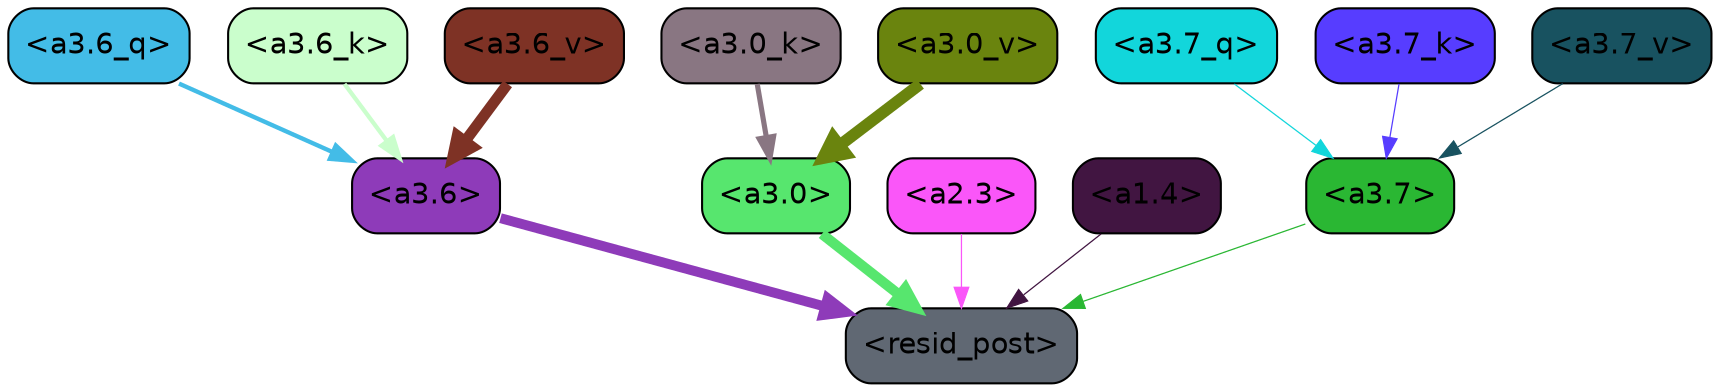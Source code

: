 strict digraph "" {
	graph [bgcolor=transparent,
		layout=dot,
		overlap=false,
		splines=true
	];
	"<a3.7>"	[color=black,
		fillcolor="#2ab733",
		fontname=Helvetica,
		shape=box,
		style="filled, rounded"];
	"<resid_post>"	[color=black,
		fillcolor="#606873",
		fontname=Helvetica,
		shape=box,
		style="filled, rounded"];
	"<a3.7>" -> "<resid_post>"	[color="#2ab733",
		penwidth=0.6];
	"<a3.6>"	[color=black,
		fillcolor="#8e3bb9",
		fontname=Helvetica,
		shape=box,
		style="filled, rounded"];
	"<a3.6>" -> "<resid_post>"	[color="#8e3bb9",
		penwidth=4.753257989883423];
	"<a3.0>"	[color=black,
		fillcolor="#57e66e",
		fontname=Helvetica,
		shape=box,
		style="filled, rounded"];
	"<a3.0>" -> "<resid_post>"	[color="#57e66e",
		penwidth=4.90053927898407];
	"<a2.3>"	[color=black,
		fillcolor="#fa56f9",
		fontname=Helvetica,
		shape=box,
		style="filled, rounded"];
	"<a2.3>" -> "<resid_post>"	[color="#fa56f9",
		penwidth=0.6];
	"<a1.4>"	[color=black,
		fillcolor="#411541",
		fontname=Helvetica,
		shape=box,
		style="filled, rounded"];
	"<a1.4>" -> "<resid_post>"	[color="#411541",
		penwidth=0.6];
	"<a3.7_q>"	[color=black,
		fillcolor="#12d6db",
		fontname=Helvetica,
		shape=box,
		style="filled, rounded"];
	"<a3.7_q>" -> "<a3.7>"	[color="#12d6db",
		penwidth=0.6];
	"<a3.6_q>"	[color=black,
		fillcolor="#43bce7",
		fontname=Helvetica,
		shape=box,
		style="filled, rounded"];
	"<a3.6_q>" -> "<a3.6>"	[color="#43bce7",
		penwidth=2.091020345687866];
	"<a3.7_k>"	[color=black,
		fillcolor="#573dff",
		fontname=Helvetica,
		shape=box,
		style="filled, rounded"];
	"<a3.7_k>" -> "<a3.7>"	[color="#573dff",
		penwidth=0.6];
	"<a3.6_k>"	[color=black,
		fillcolor="#cafecc",
		fontname=Helvetica,
		shape=box,
		style="filled, rounded"];
	"<a3.6_k>" -> "<a3.6>"	[color="#cafecc",
		penwidth=2.048597991466522];
	"<a3.0_k>"	[color=black,
		fillcolor="#897682",
		fontname=Helvetica,
		shape=box,
		style="filled, rounded"];
	"<a3.0_k>" -> "<a3.0>"	[color="#897682",
		penwidth=2.476402521133423];
	"<a3.7_v>"	[color=black,
		fillcolor="#185260",
		fontname=Helvetica,
		shape=box,
		style="filled, rounded"];
	"<a3.7_v>" -> "<a3.7>"	[color="#185260",
		penwidth=0.6];
	"<a3.6_v>"	[color=black,
		fillcolor="#7e3225",
		fontname=Helvetica,
		shape=box,
		style="filled, rounded"];
	"<a3.6_v>" -> "<a3.6>"	[color="#7e3225",
		penwidth=5.2550448179244995];
	"<a3.0_v>"	[color=black,
		fillcolor="#6a840e",
		fontname=Helvetica,
		shape=box,
		style="filled, rounded"];
	"<a3.0_v>" -> "<a3.0>"	[color="#6a840e",
		penwidth=5.652270674705505];
}
